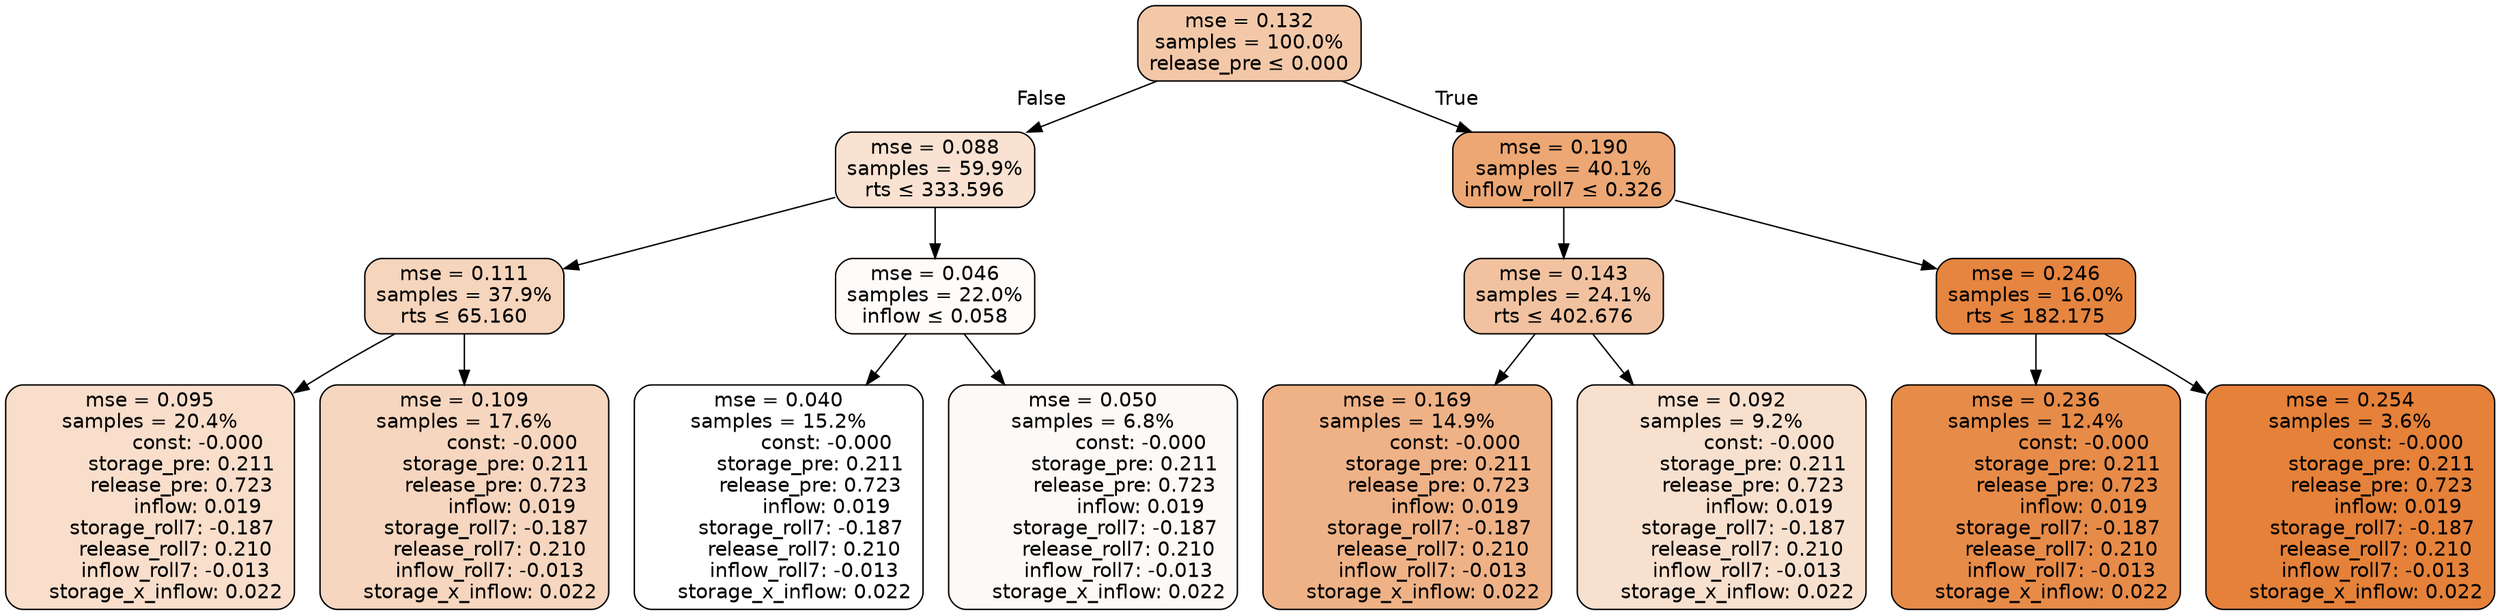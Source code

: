 digraph tree {
node [shape=rectangle, style="filled, rounded", color="black", fontname=helvetica] ;
edge [fontname=helvetica] ;
	"0" [label="mse = 0.132
samples = 100.0%
release_pre &le; 0.000", fillcolor="#f3c8a9"]
	"1" [label="mse = 0.088
samples = 59.9%
rts &le; 333.596", fillcolor="#f9e2d2"]
	"2" [label="mse = 0.111
samples = 37.9%
rts &le; 65.160", fillcolor="#f6d5bd"]
	"3" [label="mse = 0.095
samples = 20.4%
               const: -0.000
          storage_pre: 0.211
          release_pre: 0.723
               inflow: 0.019
       storage_roll7: -0.187
        release_roll7: 0.210
        inflow_roll7: -0.013
     storage_x_inflow: 0.022", fillcolor="#f8decb"]
	"4" [label="mse = 0.109
samples = 17.6%
               const: -0.000
          storage_pre: 0.211
          release_pre: 0.723
               inflow: 0.019
       storage_roll7: -0.187
        release_roll7: 0.210
        inflow_roll7: -0.013
     storage_x_inflow: 0.022", fillcolor="#f6d6bf"]
	"5" [label="mse = 0.046
samples = 22.0%
inflow &le; 0.058", fillcolor="#fefbf9"]
	"6" [label="mse = 0.040
samples = 15.2%
               const: -0.000
          storage_pre: 0.211
          release_pre: 0.723
               inflow: 0.019
       storage_roll7: -0.187
        release_roll7: 0.210
        inflow_roll7: -0.013
     storage_x_inflow: 0.022", fillcolor="#ffffff"]
	"7" [label="mse = 0.050
samples = 6.8%
               const: -0.000
          storage_pre: 0.211
          release_pre: 0.723
               inflow: 0.019
       storage_roll7: -0.187
        release_roll7: 0.210
        inflow_roll7: -0.013
     storage_x_inflow: 0.022", fillcolor="#fdf9f6"]
	"8" [label="mse = 0.190
samples = 40.1%
inflow_roll7 &le; 0.326", fillcolor="#eca774"]
	"9" [label="mse = 0.143
samples = 24.1%
rts &le; 402.676", fillcolor="#f2c2a0"]
	"10" [label="mse = 0.169
samples = 14.9%
               const: -0.000
          storage_pre: 0.211
          release_pre: 0.723
               inflow: 0.019
       storage_roll7: -0.187
        release_roll7: 0.210
        inflow_roll7: -0.013
     storage_x_inflow: 0.022", fillcolor="#efb287"]
	"11" [label="mse = 0.092
samples = 9.2%
               const: -0.000
          storage_pre: 0.211
          release_pre: 0.723
               inflow: 0.019
       storage_roll7: -0.187
        release_roll7: 0.210
        inflow_roll7: -0.013
     storage_x_inflow: 0.022", fillcolor="#f8e0ce"]
	"12" [label="mse = 0.246
samples = 16.0%
rts &le; 182.175", fillcolor="#e58540"]
	"13" [label="mse = 0.236
samples = 12.4%
               const: -0.000
          storage_pre: 0.211
          release_pre: 0.723
               inflow: 0.019
       storage_roll7: -0.187
        release_roll7: 0.210
        inflow_roll7: -0.013
     storage_x_inflow: 0.022", fillcolor="#e78b49"]
	"14" [label="mse = 0.254
samples = 3.6%
               const: -0.000
          storage_pre: 0.211
          release_pre: 0.723
               inflow: 0.019
       storage_roll7: -0.187
        release_roll7: 0.210
        inflow_roll7: -0.013
     storage_x_inflow: 0.022", fillcolor="#e58139"]

	"0" -> "1" [labeldistance=2.5, labelangle=45, headlabel="False"]
	"1" -> "2"
	"2" -> "3"
	"2" -> "4"
	"1" -> "5"
	"5" -> "6"
	"5" -> "7"
	"0" -> "8" [labeldistance=2.5, labelangle=-45, headlabel="True"]
	"8" -> "9"
	"9" -> "10"
	"9" -> "11"
	"8" -> "12"
	"12" -> "13"
	"12" -> "14"
}